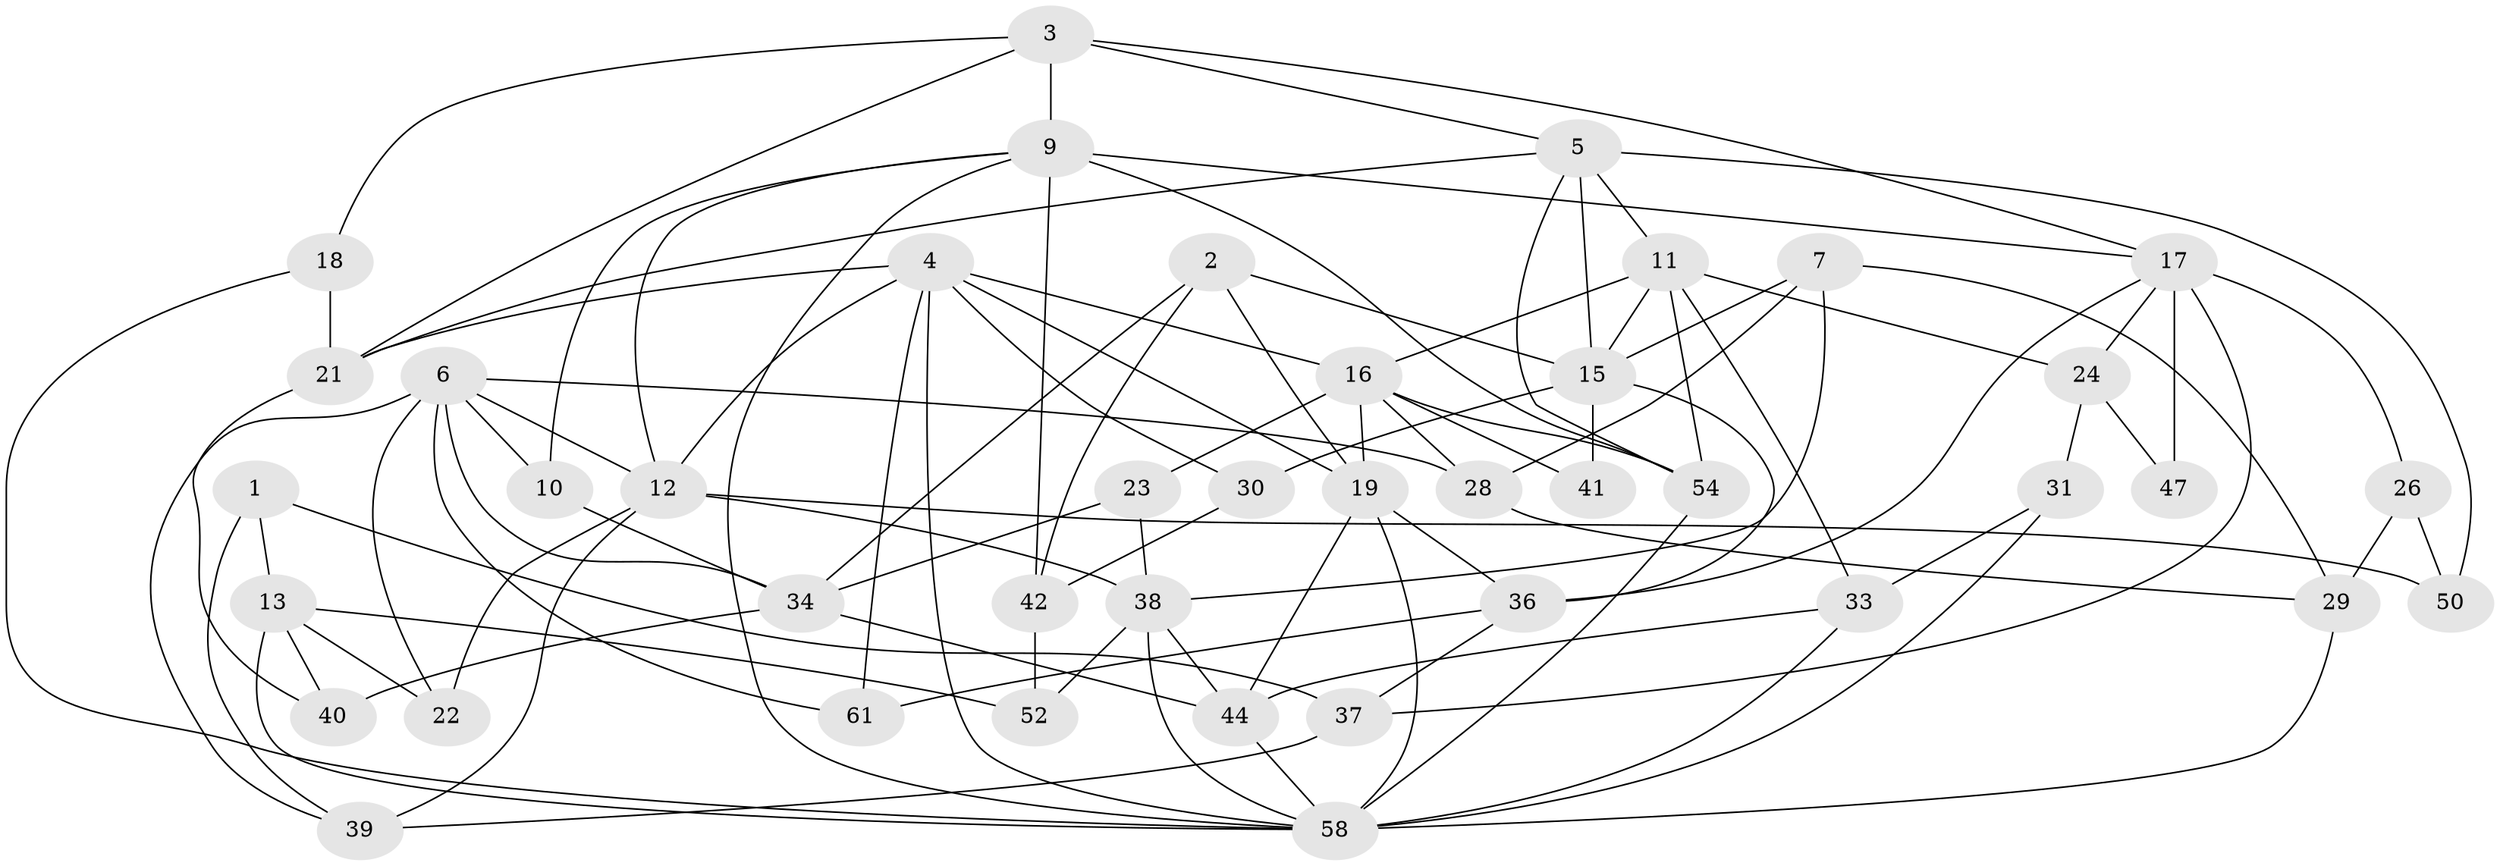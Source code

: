 // Generated by graph-tools (version 1.1) at 2025/23/03/03/25 07:23:58]
// undirected, 42 vertices, 98 edges
graph export_dot {
graph [start="1"]
  node [color=gray90,style=filled];
  1;
  2;
  3;
  4 [super="+8"];
  5 [super="+32"];
  6 [super="+45"];
  7;
  9 [super="+55"];
  10;
  11 [super="+14"];
  12 [super="+43"];
  13 [super="+25"];
  15 [super="+20"];
  16 [super="+27"];
  17 [super="+53"];
  18;
  19 [super="+56"];
  21;
  22;
  23;
  24 [super="+49"];
  26;
  28 [super="+46"];
  29 [super="+51"];
  30;
  31;
  33 [super="+35"];
  34 [super="+59"];
  36;
  37;
  38 [super="+48"];
  39;
  40;
  41;
  42;
  44;
  47;
  50;
  52;
  54 [super="+57"];
  58 [super="+60"];
  61;
  1 -- 39;
  1 -- 37;
  1 -- 13;
  2 -- 42;
  2 -- 19;
  2 -- 34;
  2 -- 15;
  3 -- 9;
  3 -- 18;
  3 -- 21;
  3 -- 5;
  3 -- 17;
  4 -- 19;
  4 -- 12;
  4 -- 61;
  4 -- 16;
  4 -- 21;
  4 -- 30;
  4 -- 58;
  5 -- 15;
  5 -- 50;
  5 -- 21;
  5 -- 11 [weight=2];
  5 -- 54;
  6 -- 10;
  6 -- 28;
  6 -- 39;
  6 -- 61;
  6 -- 22;
  6 -- 34;
  6 -- 12;
  7 -- 28;
  7 -- 29;
  7 -- 15;
  7 -- 38;
  9 -- 42 [weight=2];
  9 -- 54;
  9 -- 10;
  9 -- 17;
  9 -- 12;
  9 -- 58;
  10 -- 34;
  11 -- 33;
  11 -- 16;
  11 -- 24;
  11 -- 54;
  11 -- 15;
  12 -- 50;
  12 -- 39;
  12 -- 22;
  12 -- 38;
  13 -- 22;
  13 -- 52;
  13 -- 40;
  13 -- 58;
  15 -- 36;
  15 -- 41;
  15 -- 30;
  16 -- 23;
  16 -- 28;
  16 -- 41;
  16 -- 19;
  16 -- 54;
  17 -- 26;
  17 -- 37 [weight=2];
  17 -- 36;
  17 -- 24;
  17 -- 47;
  18 -- 21;
  18 -- 58;
  19 -- 36;
  19 -- 44;
  19 -- 58;
  21 -- 40;
  23 -- 38;
  23 -- 34;
  24 -- 31;
  24 -- 47;
  26 -- 29;
  26 -- 50;
  28 -- 29;
  29 -- 58 [weight=2];
  30 -- 42;
  31 -- 33;
  31 -- 58;
  33 -- 44;
  33 -- 58;
  34 -- 44;
  34 -- 40;
  36 -- 37;
  36 -- 61;
  37 -- 39;
  38 -- 44;
  38 -- 52;
  38 -- 58;
  42 -- 52;
  44 -- 58;
  54 -- 58;
}
